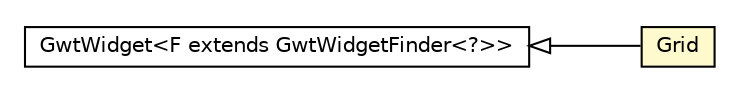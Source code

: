 #!/usr/local/bin/dot
#
# Class diagram 
# Generated by UMLGraph version R5_6-24-gf6e263 (http://www.umlgraph.org/)
#

digraph G {
	edge [fontname="Helvetica",fontsize=10,labelfontname="Helvetica",labelfontsize=10];
	node [fontname="Helvetica",fontsize=10,shape=plaintext];
	nodesep=0.25;
	ranksep=0.5;
	rankdir=LR;
	// org.senchalabs.gwt.gwtdriver.gxt.models.Grid
	c231 [label=<<table title="org.senchalabs.gwt.gwtdriver.gxt.models.Grid" border="0" cellborder="1" cellspacing="0" cellpadding="2" port="p" bgcolor="lemonChiffon" href="./Grid.html">
		<tr><td><table border="0" cellspacing="0" cellpadding="1">
<tr><td align="center" balign="center"> Grid </td></tr>
		</table></td></tr>
		</table>>, URL="./Grid.html", fontname="Helvetica", fontcolor="black", fontsize=10.0];
	//org.senchalabs.gwt.gwtdriver.gxt.models.Grid extends org.senchalabs.gwt.gwtdriver.models.GwtWidget<org.senchalabs.gwt.gwtdriver.models.GwtWidgetFinder<org.senchalabs.gwt.gwtdriver.gxt.models.Grid>>
	c239:p -> c231:p [dir=back,arrowtail=empty];
	// org.senchalabs.gwt.gwtdriver.models.GwtWidget<F extends org.senchalabs.gwt.gwtdriver.models.GwtWidgetFinder<?>>
	c239 [label=<<table title="org.senchalabs.gwt.gwtdriver.models.GwtWidget" border="0" cellborder="1" cellspacing="0" cellpadding="2" port="p">
		<tr><td><table border="0" cellspacing="0" cellpadding="1">
<tr><td align="center" balign="center"> GwtWidget&lt;F extends GwtWidgetFinder&lt;?&gt;&gt; </td></tr>
		</table></td></tr>
		</table>>, URL="null", fontname="Helvetica", fontcolor="black", fontsize=10.0];
}

